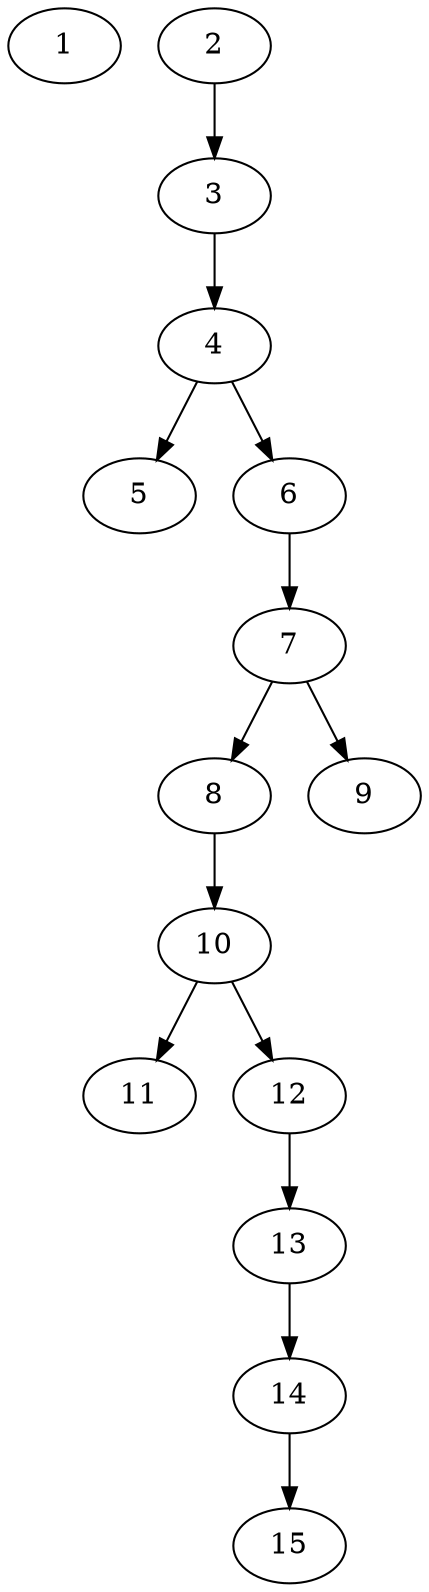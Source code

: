 // DAG (tier=1-easy, mode=data, n=15, ccr=0.330, fat=0.353, density=0.349, regular=0.699, jump=0.097, mindata=1048576, maxdata=8388608)
// DAG automatically generated by daggen at Sun Aug 24 16:33:33 2025
// /home/ermia/Project/Environments/daggen/bin/daggen --dot --ccr 0.330 --fat 0.353 --regular 0.699 --density 0.349 --jump 0.097 --mindata 1048576 --maxdata 8388608 -n 15 
digraph G {
  1 [size="40033765042006616", alpha="0.03", expect_size="20016882521003308"]
  2 [size="400588120869171072", alpha="0.13", expect_size="200294060434585536"]
  2 -> 3 [size ="259601991729152"]
  3 [size="459173395942390890496", alpha="0.18", expect_size="229586697971195445248"]
  3 -> 4 [size ="476147087310848"]
  4 [size="18637784627407804", alpha="0.15", expect_size="9318892313703902"]
  4 -> 5 [size ="366959623405568"]
  4 -> 6 [size ="366959623405568"]
  5 [size="49863243217175888", alpha="0.02", expect_size="24931621608587944"]
  6 [size="19850558987902584", alpha="0.16", expect_size="9925279493951292"]
  6 -> 7 [size ="438254302134272"]
  7 [size="563107543948997", alpha="0.17", expect_size="281553771974498"]
  7 -> 8 [size ="37099533238272"]
  7 -> 9 [size ="37099533238272"]
  8 [size="84894393460443840512", alpha="0.14", expect_size="42447196730221920256"]
  8 -> 10 [size ="154528762560512"]
  9 [size="8427917554851595", alpha="0.04", expect_size="4213958777425797"]
  10 [size="88951107501907", alpha="0.18", expect_size="44475553750953"]
  10 -> 11 [size ="9407664488448"]
  10 -> 12 [size ="9407664488448"]
  11 [size="845432887742402432", alpha="0.11", expect_size="422716443871201216"]
  12 [size="484667995222295936", alpha="0.18", expect_size="242333997611147968"]
  12 -> 13 [size ="192308368637952"]
  13 [size="20555486303316084", alpha="0.15", expect_size="10277743151658042"]
  13 -> 14 [size ="475388992028672"]
  14 [size="33242127748038656000", alpha="0.09", expect_size="16621063874019328000"]
  14 -> 15 [size ="82708319436800"]
  15 [size="150764761173342944", alpha="0.15", expect_size="75382380586671472"]
}